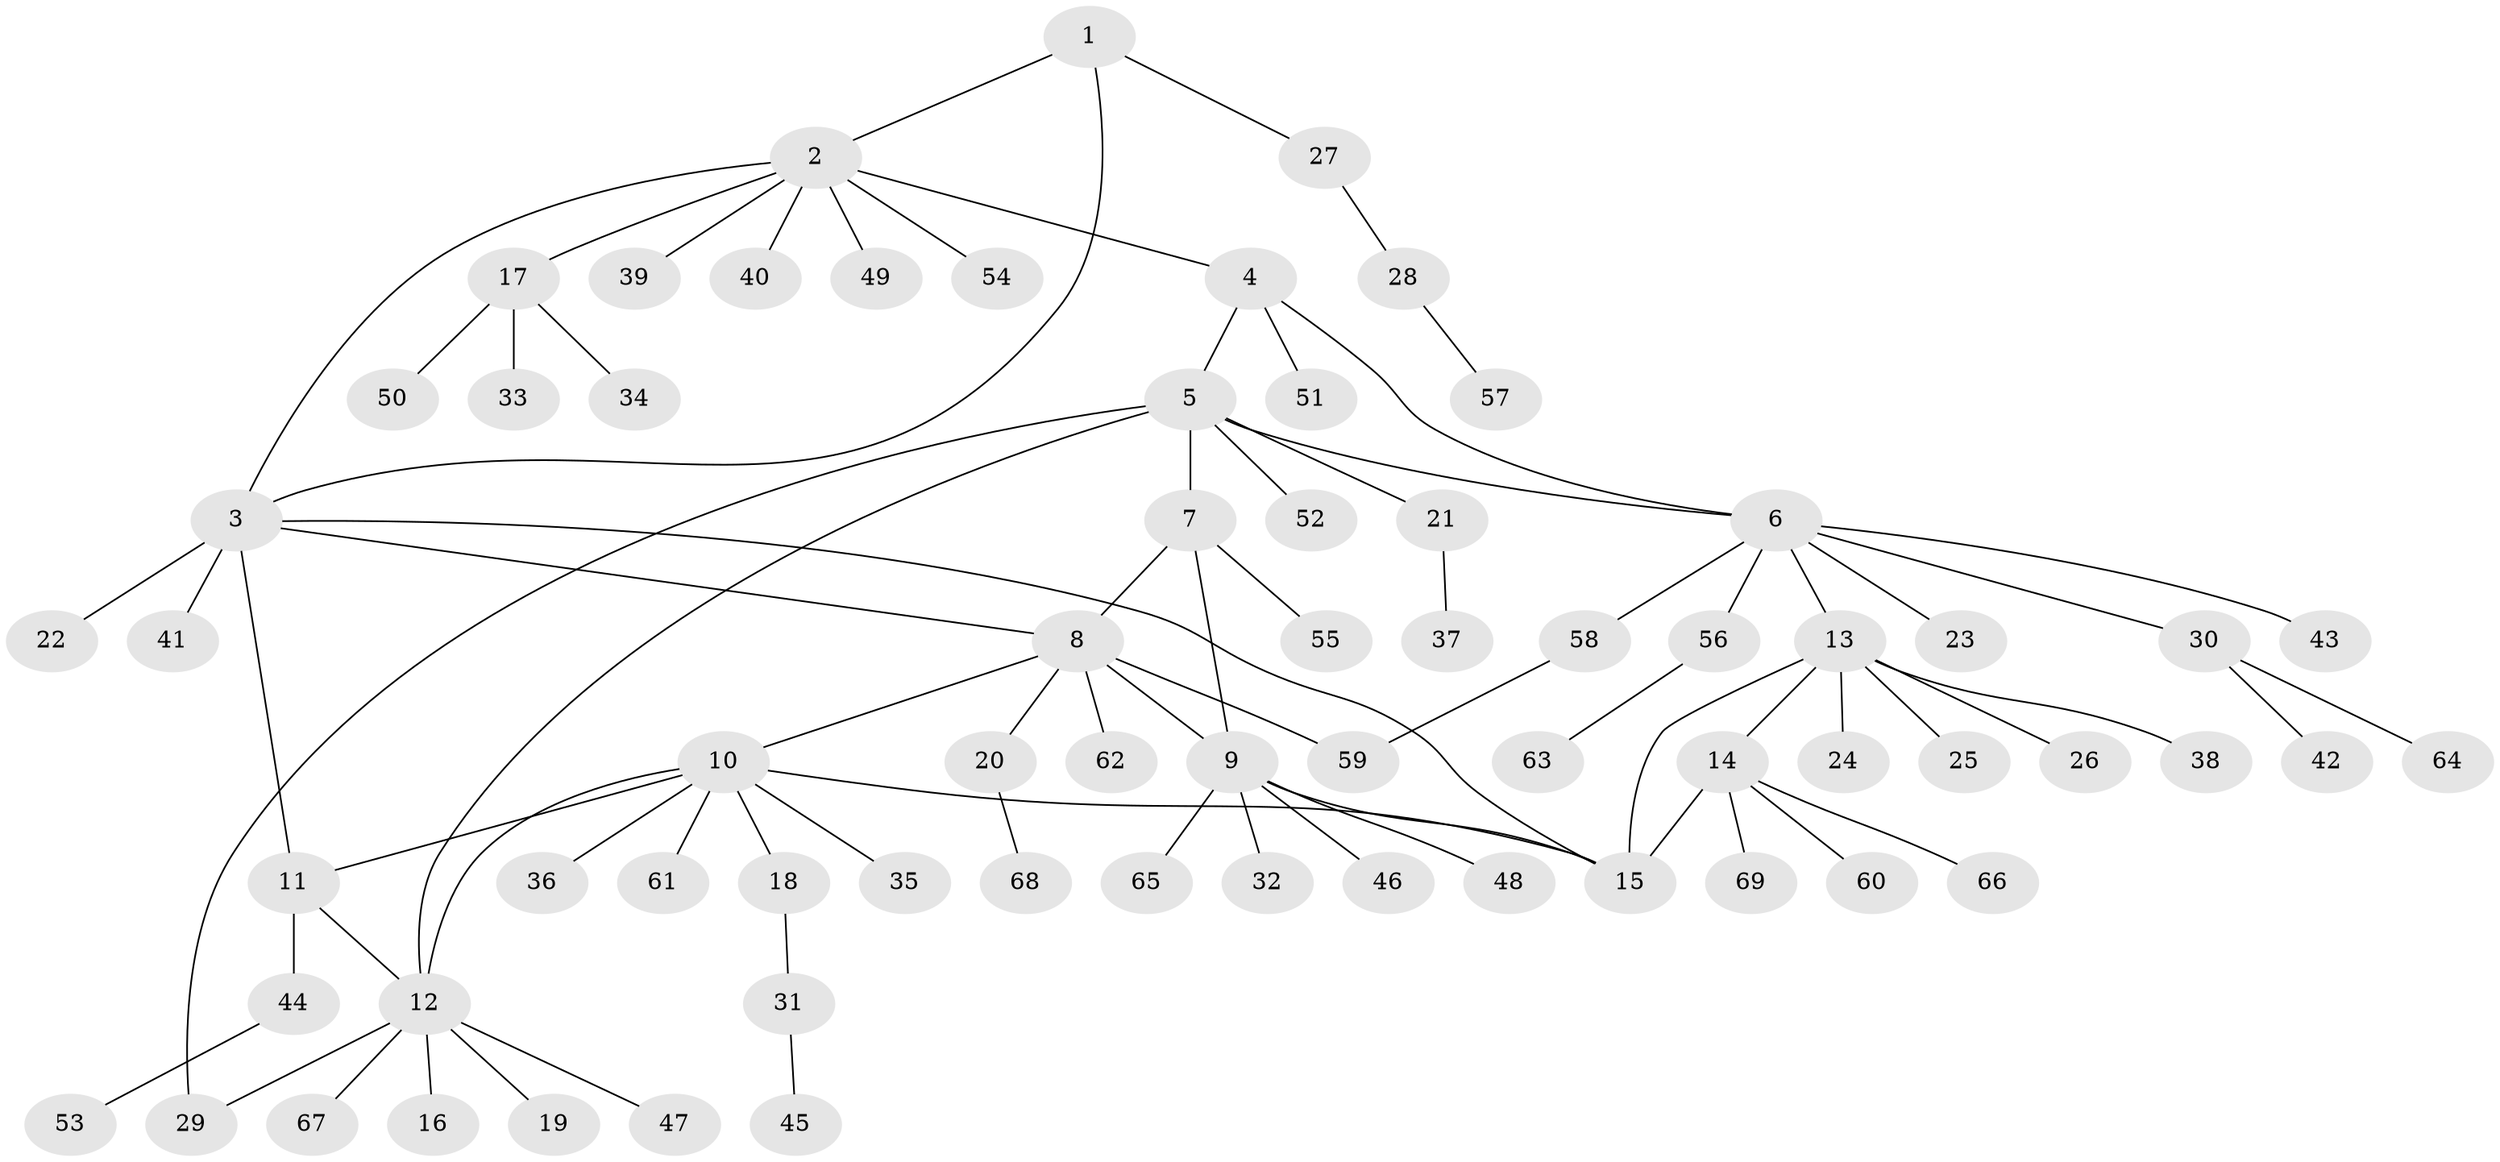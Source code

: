 // coarse degree distribution, {9: 0.1, 1: 0.6, 2: 0.15, 3: 0.1, 4: 0.05}
// Generated by graph-tools (version 1.1) at 2025/59/03/04/25 21:59:01]
// undirected, 69 vertices, 81 edges
graph export_dot {
graph [start="1"]
  node [color=gray90,style=filled];
  1;
  2;
  3;
  4;
  5;
  6;
  7;
  8;
  9;
  10;
  11;
  12;
  13;
  14;
  15;
  16;
  17;
  18;
  19;
  20;
  21;
  22;
  23;
  24;
  25;
  26;
  27;
  28;
  29;
  30;
  31;
  32;
  33;
  34;
  35;
  36;
  37;
  38;
  39;
  40;
  41;
  42;
  43;
  44;
  45;
  46;
  47;
  48;
  49;
  50;
  51;
  52;
  53;
  54;
  55;
  56;
  57;
  58;
  59;
  60;
  61;
  62;
  63;
  64;
  65;
  66;
  67;
  68;
  69;
  1 -- 2;
  1 -- 3;
  1 -- 27;
  2 -- 3;
  2 -- 4;
  2 -- 17;
  2 -- 39;
  2 -- 40;
  2 -- 49;
  2 -- 54;
  3 -- 8;
  3 -- 11;
  3 -- 15;
  3 -- 22;
  3 -- 41;
  4 -- 5;
  4 -- 6;
  4 -- 51;
  5 -- 6;
  5 -- 7;
  5 -- 12;
  5 -- 21;
  5 -- 29;
  5 -- 52;
  6 -- 13;
  6 -- 23;
  6 -- 30;
  6 -- 43;
  6 -- 56;
  6 -- 58;
  7 -- 8;
  7 -- 9;
  7 -- 55;
  8 -- 9;
  8 -- 10;
  8 -- 20;
  8 -- 59;
  8 -- 62;
  9 -- 15;
  9 -- 32;
  9 -- 46;
  9 -- 48;
  9 -- 65;
  10 -- 11;
  10 -- 12;
  10 -- 15;
  10 -- 18;
  10 -- 35;
  10 -- 36;
  10 -- 61;
  11 -- 12;
  11 -- 44;
  12 -- 16;
  12 -- 19;
  12 -- 29;
  12 -- 47;
  12 -- 67;
  13 -- 14;
  13 -- 15;
  13 -- 24;
  13 -- 25;
  13 -- 26;
  13 -- 38;
  14 -- 15;
  14 -- 60;
  14 -- 66;
  14 -- 69;
  17 -- 33;
  17 -- 34;
  17 -- 50;
  18 -- 31;
  20 -- 68;
  21 -- 37;
  27 -- 28;
  28 -- 57;
  30 -- 42;
  30 -- 64;
  31 -- 45;
  44 -- 53;
  56 -- 63;
  58 -- 59;
}
